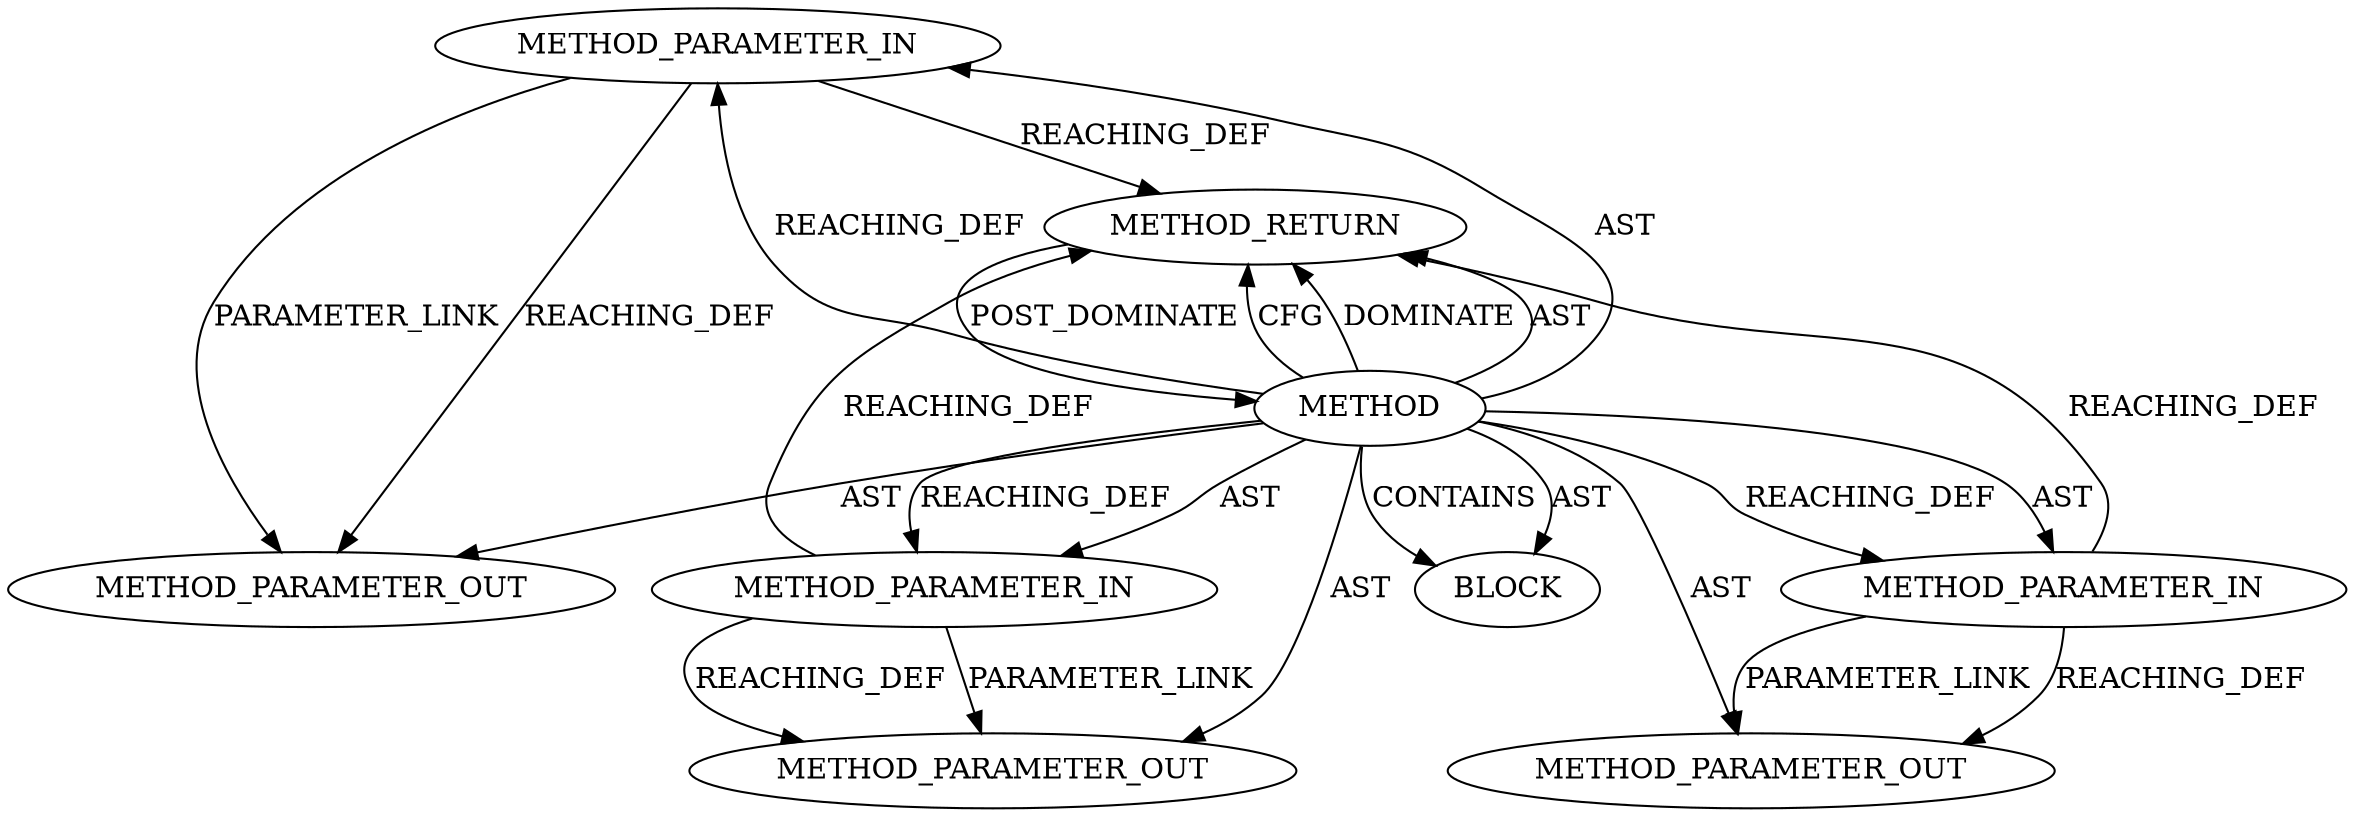 digraph {
  21827 [label=METHOD_PARAMETER_OUT ORDER=3 CODE="p3" IS_VARIADIC=false TYPE_FULL_NAME="ANY" EVALUATION_STRATEGY="BY_VALUE" INDEX=3 NAME="p3"]
  19536 [label=METHOD_PARAMETER_IN ORDER=3 CODE="p3" IS_VARIADIC=false TYPE_FULL_NAME="ANY" EVALUATION_STRATEGY="BY_VALUE" INDEX=3 NAME="p3"]
  21826 [label=METHOD_PARAMETER_OUT ORDER=2 CODE="p2" IS_VARIADIC=false TYPE_FULL_NAME="ANY" EVALUATION_STRATEGY="BY_VALUE" INDEX=2 NAME="p2"]
  19538 [label=METHOD_RETURN ORDER=2 CODE="RET" TYPE_FULL_NAME="ANY" EVALUATION_STRATEGY="BY_VALUE"]
  19533 [label=METHOD AST_PARENT_TYPE="NAMESPACE_BLOCK" AST_PARENT_FULL_NAME="<global>" ORDER=0 CODE="<empty>" FULL_NAME="trace_tls_device_tx_resync_req" IS_EXTERNAL=true FILENAME="<empty>" SIGNATURE="" NAME="trace_tls_device_tx_resync_req"]
  19537 [label=BLOCK ORDER=1 ARGUMENT_INDEX=1 CODE="<empty>" TYPE_FULL_NAME="ANY"]
  21825 [label=METHOD_PARAMETER_OUT ORDER=1 CODE="p1" IS_VARIADIC=false TYPE_FULL_NAME="ANY" EVALUATION_STRATEGY="BY_VALUE" INDEX=1 NAME="p1"]
  19534 [label=METHOD_PARAMETER_IN ORDER=1 CODE="p1" IS_VARIADIC=false TYPE_FULL_NAME="ANY" EVALUATION_STRATEGY="BY_VALUE" INDEX=1 NAME="p1"]
  19535 [label=METHOD_PARAMETER_IN ORDER=2 CODE="p2" IS_VARIADIC=false TYPE_FULL_NAME="ANY" EVALUATION_STRATEGY="BY_VALUE" INDEX=2 NAME="p2"]
  19533 -> 19536 [label=AST ]
  19533 -> 19536 [label=REACHING_DEF VARIABLE=""]
  19536 -> 21827 [label=REACHING_DEF VARIABLE="p3"]
  19535 -> 21826 [label=REACHING_DEF VARIABLE="p2"]
  19533 -> 19535 [label=REACHING_DEF VARIABLE=""]
  19535 -> 21826 [label=PARAMETER_LINK ]
  19533 -> 21827 [label=AST ]
  19536 -> 21827 [label=PARAMETER_LINK ]
  19534 -> 19538 [label=REACHING_DEF VARIABLE="p1"]
  19533 -> 19535 [label=AST ]
  19533 -> 21825 [label=AST ]
  19534 -> 21825 [label=REACHING_DEF VARIABLE="p1"]
  19536 -> 19538 [label=REACHING_DEF VARIABLE="p3"]
  19534 -> 21825 [label=PARAMETER_LINK ]
  19533 -> 19538 [label=CFG ]
  19533 -> 19534 [label=AST ]
  19533 -> 19534 [label=REACHING_DEF VARIABLE=""]
  19538 -> 19533 [label=POST_DOMINATE ]
  19533 -> 19537 [label=AST ]
  19535 -> 19538 [label=REACHING_DEF VARIABLE="p2"]
  19533 -> 21826 [label=AST ]
  19533 -> 19538 [label=DOMINATE ]
  19533 -> 19537 [label=CONTAINS ]
  19533 -> 19538 [label=AST ]
}
